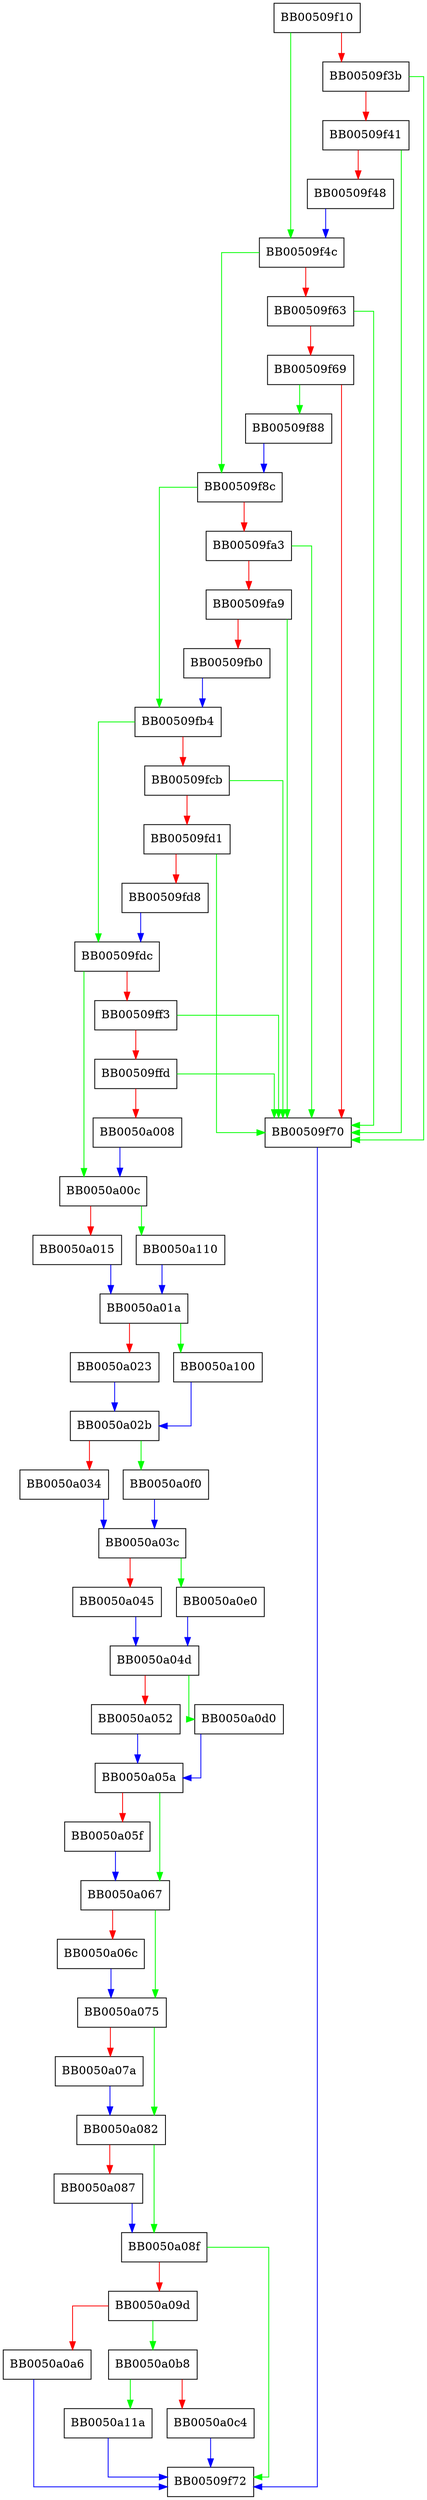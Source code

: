 digraph newreno_bind_diagnostic {
  node [shape="box"];
  graph [splines=ortho];
  BB00509f10 -> BB00509f4c [color="green"];
  BB00509f10 -> BB00509f3b [color="red"];
  BB00509f3b -> BB00509f70 [color="green"];
  BB00509f3b -> BB00509f41 [color="red"];
  BB00509f41 -> BB00509f70 [color="green"];
  BB00509f41 -> BB00509f48 [color="red"];
  BB00509f48 -> BB00509f4c [color="blue"];
  BB00509f4c -> BB00509f8c [color="green"];
  BB00509f4c -> BB00509f63 [color="red"];
  BB00509f63 -> BB00509f70 [color="green"];
  BB00509f63 -> BB00509f69 [color="red"];
  BB00509f69 -> BB00509f88 [color="green"];
  BB00509f69 -> BB00509f70 [color="red"];
  BB00509f70 -> BB00509f72 [color="blue"];
  BB00509f88 -> BB00509f8c [color="blue"];
  BB00509f8c -> BB00509fb4 [color="green"];
  BB00509f8c -> BB00509fa3 [color="red"];
  BB00509fa3 -> BB00509f70 [color="green"];
  BB00509fa3 -> BB00509fa9 [color="red"];
  BB00509fa9 -> BB00509f70 [color="green"];
  BB00509fa9 -> BB00509fb0 [color="red"];
  BB00509fb0 -> BB00509fb4 [color="blue"];
  BB00509fb4 -> BB00509fdc [color="green"];
  BB00509fb4 -> BB00509fcb [color="red"];
  BB00509fcb -> BB00509f70 [color="green"];
  BB00509fcb -> BB00509fd1 [color="red"];
  BB00509fd1 -> BB00509f70 [color="green"];
  BB00509fd1 -> BB00509fd8 [color="red"];
  BB00509fd8 -> BB00509fdc [color="blue"];
  BB00509fdc -> BB0050a00c [color="green"];
  BB00509fdc -> BB00509ff3 [color="red"];
  BB00509ff3 -> BB00509f70 [color="green"];
  BB00509ff3 -> BB00509ffd [color="red"];
  BB00509ffd -> BB00509f70 [color="green"];
  BB00509ffd -> BB0050a008 [color="red"];
  BB0050a008 -> BB0050a00c [color="blue"];
  BB0050a00c -> BB0050a110 [color="green"];
  BB0050a00c -> BB0050a015 [color="red"];
  BB0050a015 -> BB0050a01a [color="blue"];
  BB0050a01a -> BB0050a100 [color="green"];
  BB0050a01a -> BB0050a023 [color="red"];
  BB0050a023 -> BB0050a02b [color="blue"];
  BB0050a02b -> BB0050a0f0 [color="green"];
  BB0050a02b -> BB0050a034 [color="red"];
  BB0050a034 -> BB0050a03c [color="blue"];
  BB0050a03c -> BB0050a0e0 [color="green"];
  BB0050a03c -> BB0050a045 [color="red"];
  BB0050a045 -> BB0050a04d [color="blue"];
  BB0050a04d -> BB0050a0d0 [color="green"];
  BB0050a04d -> BB0050a052 [color="red"];
  BB0050a052 -> BB0050a05a [color="blue"];
  BB0050a05a -> BB0050a067 [color="green"];
  BB0050a05a -> BB0050a05f [color="red"];
  BB0050a05f -> BB0050a067 [color="blue"];
  BB0050a067 -> BB0050a075 [color="green"];
  BB0050a067 -> BB0050a06c [color="red"];
  BB0050a06c -> BB0050a075 [color="blue"];
  BB0050a075 -> BB0050a082 [color="green"];
  BB0050a075 -> BB0050a07a [color="red"];
  BB0050a07a -> BB0050a082 [color="blue"];
  BB0050a082 -> BB0050a08f [color="green"];
  BB0050a082 -> BB0050a087 [color="red"];
  BB0050a087 -> BB0050a08f [color="blue"];
  BB0050a08f -> BB00509f72 [color="green"];
  BB0050a08f -> BB0050a09d [color="red"];
  BB0050a09d -> BB0050a0b8 [color="green"];
  BB0050a09d -> BB0050a0a6 [color="red"];
  BB0050a0a6 -> BB00509f72 [color="blue"];
  BB0050a0b8 -> BB0050a11a [color="green"];
  BB0050a0b8 -> BB0050a0c4 [color="red"];
  BB0050a0c4 -> BB00509f72 [color="blue"];
  BB0050a0d0 -> BB0050a05a [color="blue"];
  BB0050a0e0 -> BB0050a04d [color="blue"];
  BB0050a0f0 -> BB0050a03c [color="blue"];
  BB0050a100 -> BB0050a02b [color="blue"];
  BB0050a110 -> BB0050a01a [color="blue"];
  BB0050a11a -> BB00509f72 [color="blue"];
}